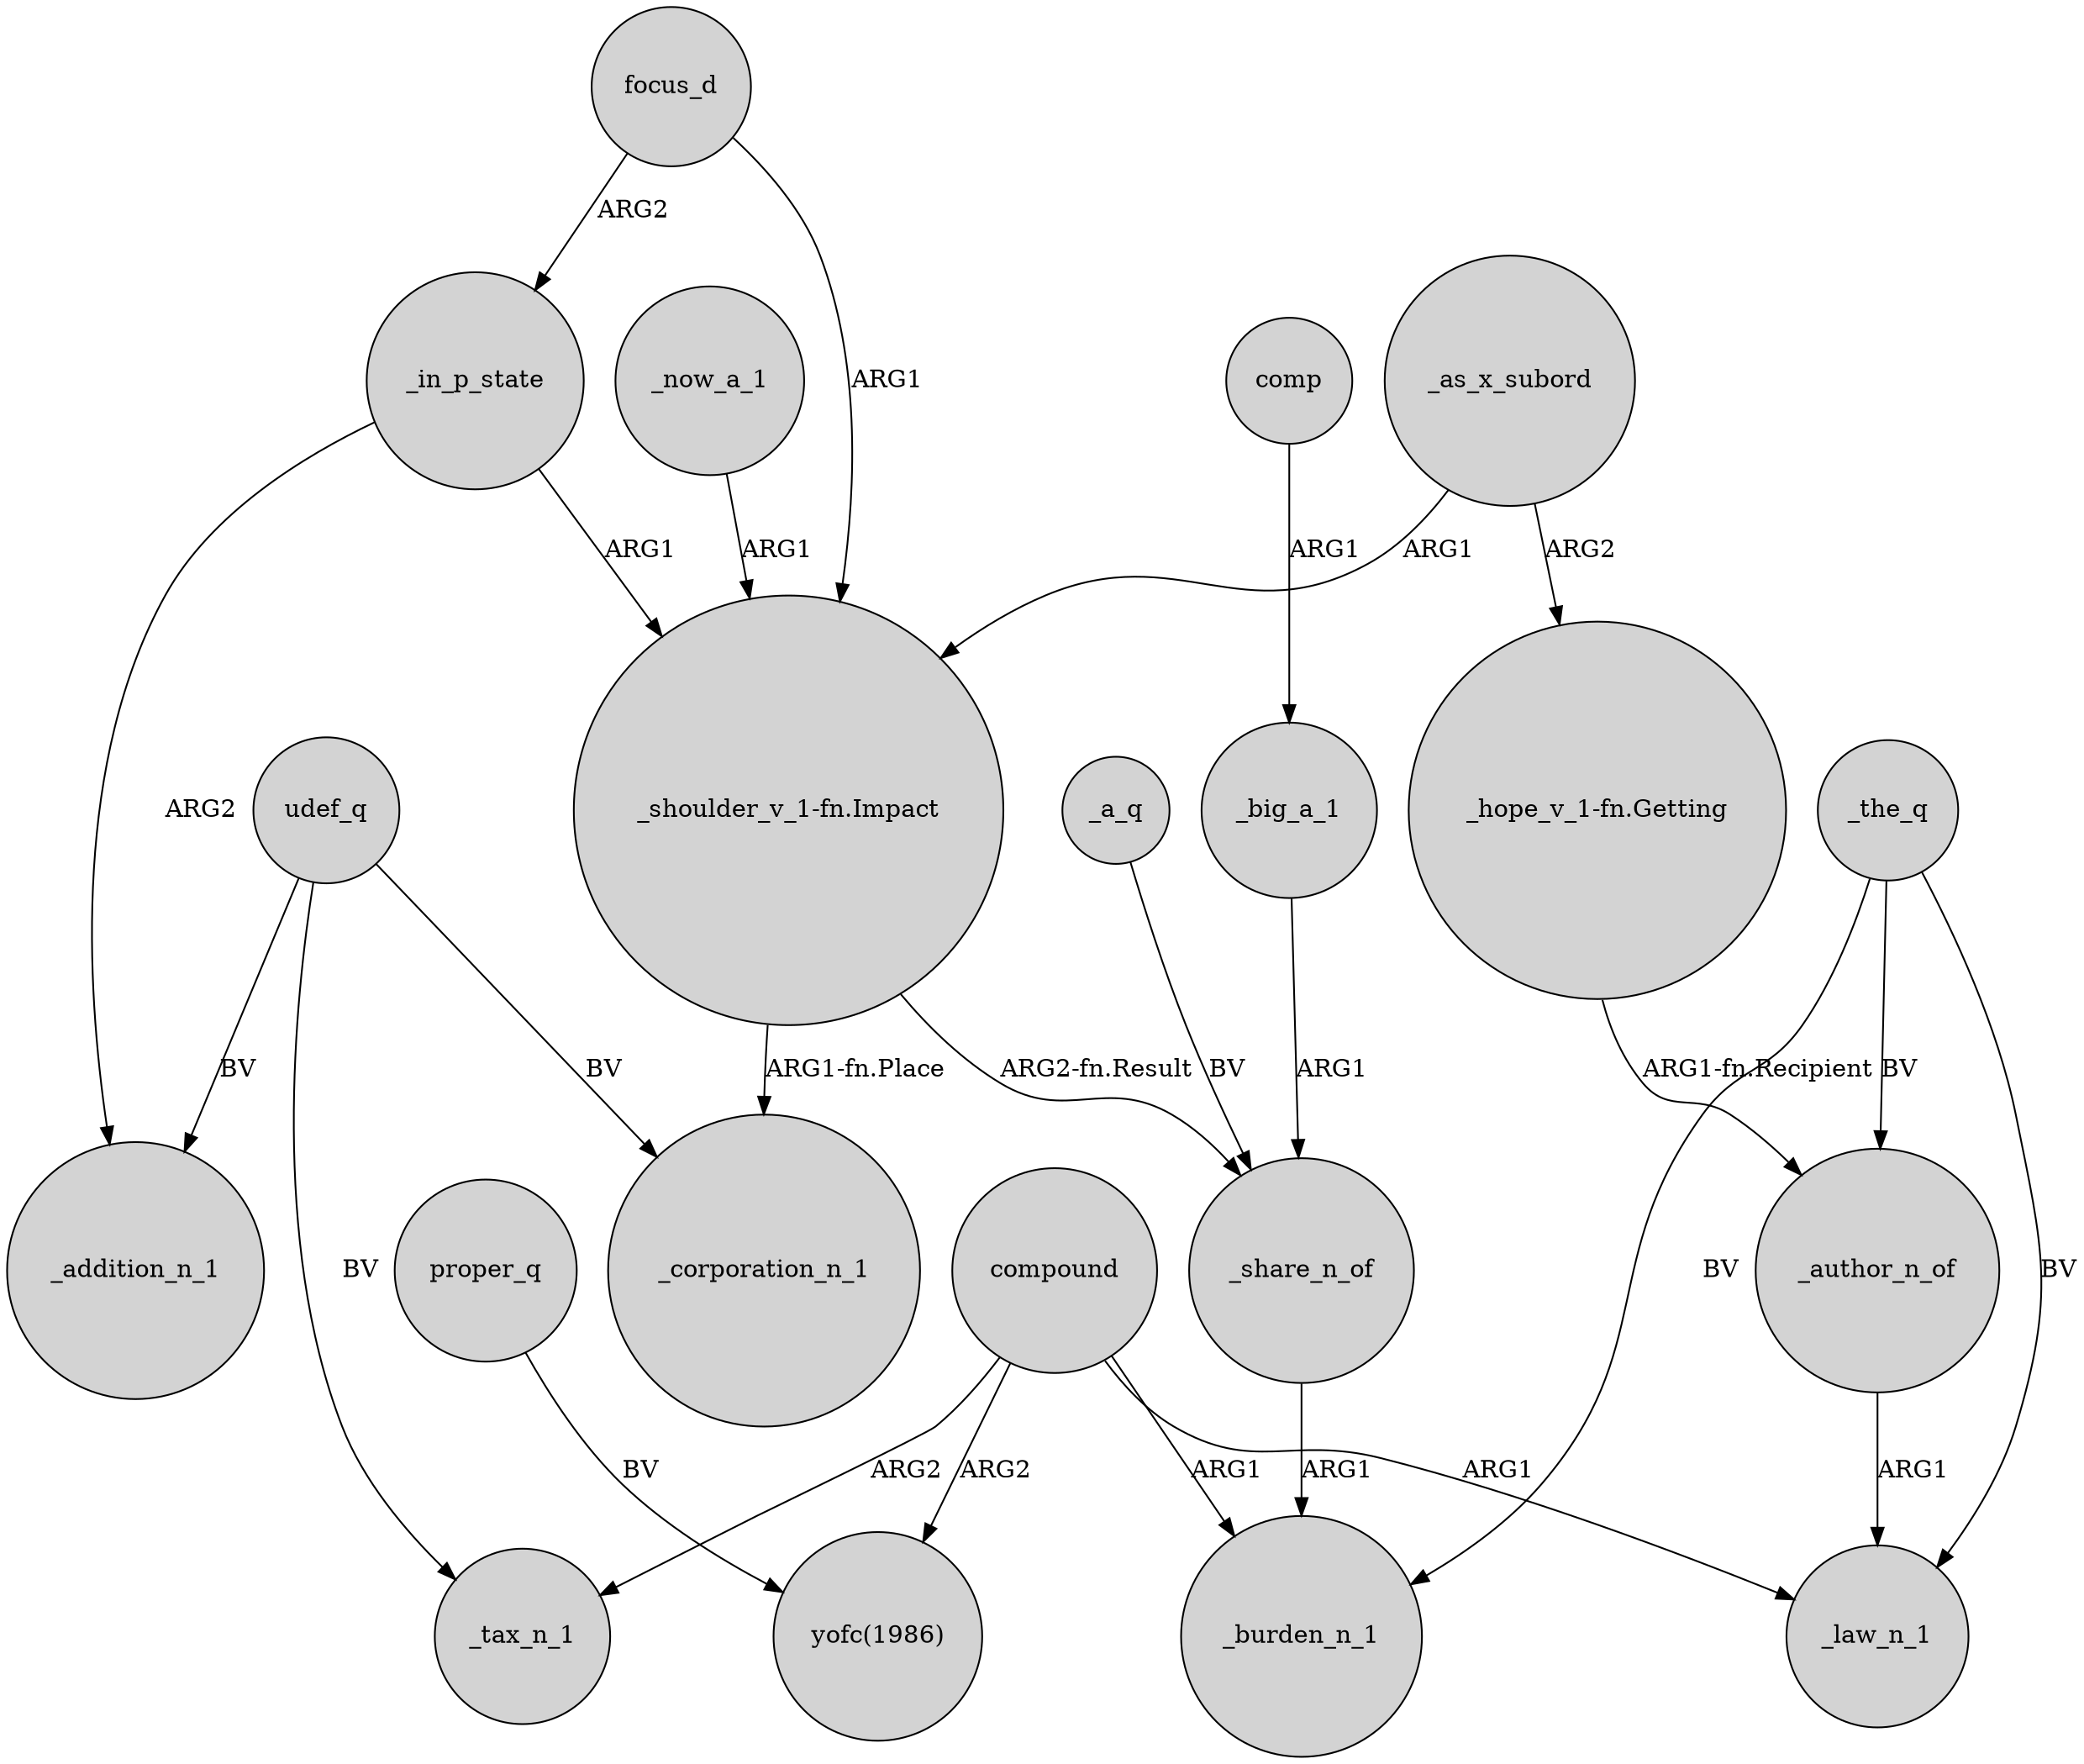 digraph {
	node [shape=circle style=filled]
	focus_d -> _in_p_state [label=ARG2]
	proper_q -> "yofc(1986)" [label=BV]
	"_hope_v_1-fn.Getting" -> _author_n_of [label="ARG1-fn.Recipient"]
	compound -> _burden_n_1 [label=ARG1]
	udef_q -> _tax_n_1 [label=BV]
	_as_x_subord -> "_hope_v_1-fn.Getting" [label=ARG2]
	_a_q -> _share_n_of [label=BV]
	udef_q -> _addition_n_1 [label=BV]
	comp -> _big_a_1 [label=ARG1]
	_the_q -> _law_n_1 [label=BV]
	_in_p_state -> "_shoulder_v_1-fn.Impact" [label=ARG1]
	_big_a_1 -> _share_n_of [label=ARG1]
	_the_q -> _author_n_of [label=BV]
	focus_d -> "_shoulder_v_1-fn.Impact" [label=ARG1]
	compound -> _tax_n_1 [label=ARG2]
	"_shoulder_v_1-fn.Impact" -> _corporation_n_1 [label="ARG1-fn.Place"]
	compound -> "yofc(1986)" [label=ARG2]
	udef_q -> _corporation_n_1 [label=BV]
	_in_p_state -> _addition_n_1 [label=ARG2]
	compound -> _law_n_1 [label=ARG1]
	_share_n_of -> _burden_n_1 [label=ARG1]
	_now_a_1 -> "_shoulder_v_1-fn.Impact" [label=ARG1]
	_as_x_subord -> "_shoulder_v_1-fn.Impact" [label=ARG1]
	_the_q -> _burden_n_1 [label=BV]
	"_shoulder_v_1-fn.Impact" -> _share_n_of [label="ARG2-fn.Result"]
	_author_n_of -> _law_n_1 [label=ARG1]
}
